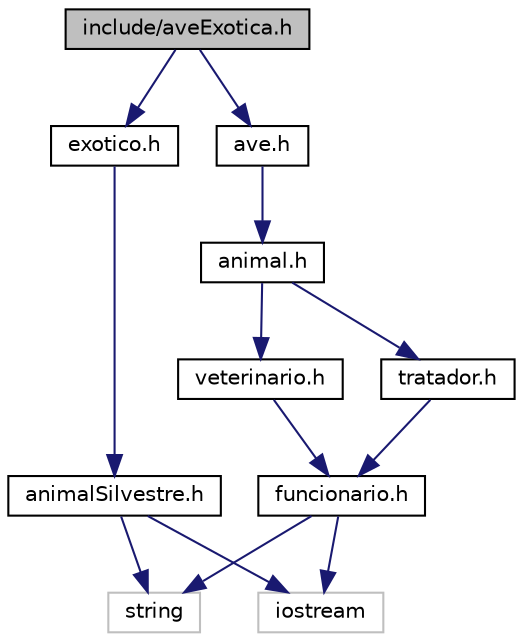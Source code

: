 digraph "include/aveExotica.h"
{
  edge [fontname="Helvetica",fontsize="10",labelfontname="Helvetica",labelfontsize="10"];
  node [fontname="Helvetica",fontsize="10",shape=record];
  Node1 [label="include/aveExotica.h",height=0.2,width=0.4,color="black", fillcolor="grey75", style="filled", fontcolor="black"];
  Node1 -> Node2 [color="midnightblue",fontsize="10",style="solid",fontname="Helvetica"];
  Node2 [label="exotico.h",height=0.2,width=0.4,color="black", fillcolor="white", style="filled",URL="$exotico_8h.html"];
  Node2 -> Node3 [color="midnightblue",fontsize="10",style="solid",fontname="Helvetica"];
  Node3 [label="animalSilvestre.h",height=0.2,width=0.4,color="black", fillcolor="white", style="filled",URL="$animalSilvestre_8h.html"];
  Node3 -> Node4 [color="midnightblue",fontsize="10",style="solid",fontname="Helvetica"];
  Node4 [label="string",height=0.2,width=0.4,color="grey75", fillcolor="white", style="filled"];
  Node3 -> Node5 [color="midnightblue",fontsize="10",style="solid",fontname="Helvetica"];
  Node5 [label="iostream",height=0.2,width=0.4,color="grey75", fillcolor="white", style="filled"];
  Node1 -> Node6 [color="midnightblue",fontsize="10",style="solid",fontname="Helvetica"];
  Node6 [label="ave.h",height=0.2,width=0.4,color="black", fillcolor="white", style="filled",URL="$ave_8h.html"];
  Node6 -> Node7 [color="midnightblue",fontsize="10",style="solid",fontname="Helvetica"];
  Node7 [label="animal.h",height=0.2,width=0.4,color="black", fillcolor="white", style="filled",URL="$animal_8h.html"];
  Node7 -> Node8 [color="midnightblue",fontsize="10",style="solid",fontname="Helvetica"];
  Node8 [label="veterinario.h",height=0.2,width=0.4,color="black", fillcolor="white", style="filled",URL="$veterinario_8h.html"];
  Node8 -> Node9 [color="midnightblue",fontsize="10",style="solid",fontname="Helvetica"];
  Node9 [label="funcionario.h",height=0.2,width=0.4,color="black", fillcolor="white", style="filled",URL="$funcionario_8h.html"];
  Node9 -> Node4 [color="midnightblue",fontsize="10",style="solid",fontname="Helvetica"];
  Node9 -> Node5 [color="midnightblue",fontsize="10",style="solid",fontname="Helvetica"];
  Node7 -> Node10 [color="midnightblue",fontsize="10",style="solid",fontname="Helvetica"];
  Node10 [label="tratador.h",height=0.2,width=0.4,color="black", fillcolor="white", style="filled",URL="$tratador_8h.html"];
  Node10 -> Node9 [color="midnightblue",fontsize="10",style="solid",fontname="Helvetica"];
}
